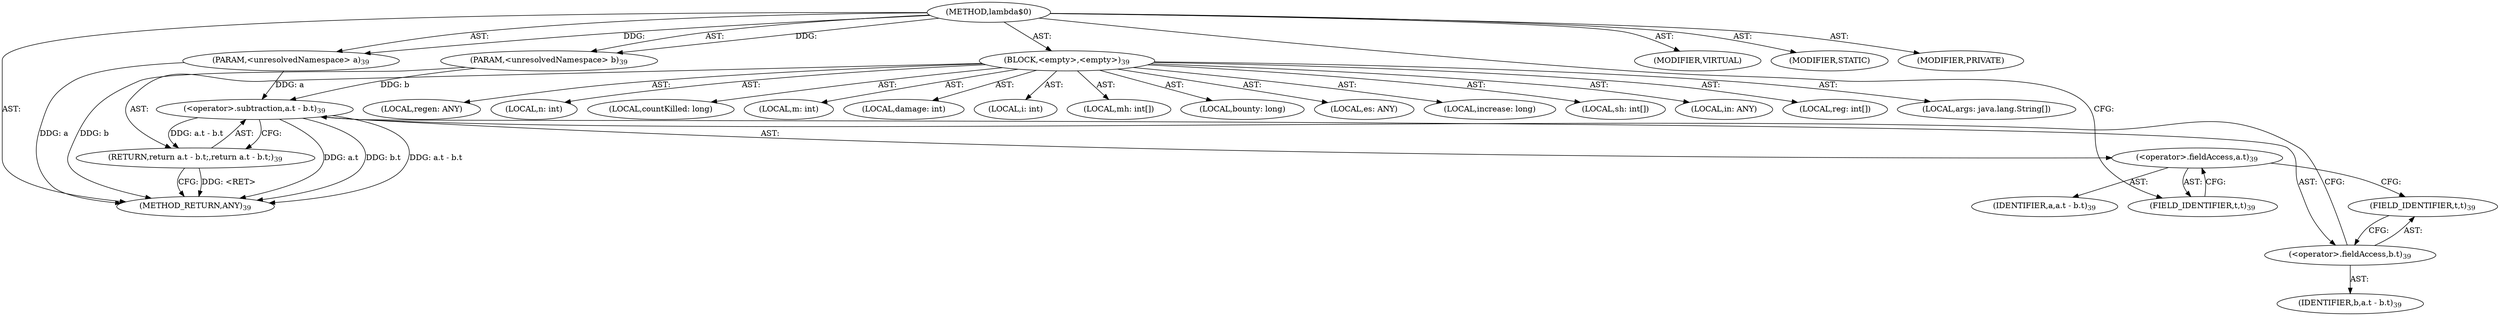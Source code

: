 digraph "lambda$0" {  
"474" [label = <(METHOD,lambda$0)> ]
"475" [label = <(PARAM,&lt;unresolvedNamespace&gt; a)<SUB>39</SUB>> ]
"476" [label = <(PARAM,&lt;unresolvedNamespace&gt; b)<SUB>39</SUB>> ]
"477" [label = <(BLOCK,&lt;empty&gt;,&lt;empty&gt;)<SUB>39</SUB>> ]
"478" [label = <(LOCAL,regen: ANY)> ]
"479" [label = <(LOCAL,n: int)> ]
"480" [label = <(LOCAL,countKilled: long)> ]
"481" [label = <(LOCAL,m: int)> ]
"482" [label = <(LOCAL,damage: int)> ]
"483" [label = <(LOCAL,i: int)> ]
"484" [label = <(LOCAL,mh: int[])> ]
"485" [label = <(LOCAL,bounty: long)> ]
"486" [label = <(LOCAL,es: ANY)> ]
"487" [label = <(LOCAL,increase: long)> ]
"488" [label = <(LOCAL,sh: int[])> ]
"489" [label = <(LOCAL,in: ANY)> ]
"490" [label = <(LOCAL,reg: int[])> ]
"491" [label = <(LOCAL,args: java.lang.String[])> ]
"492" [label = <(RETURN,return a.t - b.t;,return a.t - b.t;)<SUB>39</SUB>> ]
"493" [label = <(&lt;operator&gt;.subtraction,a.t - b.t)<SUB>39</SUB>> ]
"494" [label = <(&lt;operator&gt;.fieldAccess,a.t)<SUB>39</SUB>> ]
"495" [label = <(IDENTIFIER,a,a.t - b.t)<SUB>39</SUB>> ]
"496" [label = <(FIELD_IDENTIFIER,t,t)<SUB>39</SUB>> ]
"497" [label = <(&lt;operator&gt;.fieldAccess,b.t)<SUB>39</SUB>> ]
"498" [label = <(IDENTIFIER,b,a.t - b.t)<SUB>39</SUB>> ]
"499" [label = <(FIELD_IDENTIFIER,t,t)<SUB>39</SUB>> ]
"500" [label = <(METHOD_RETURN,ANY)<SUB>39</SUB>> ]
"501" [label = <(MODIFIER,VIRTUAL)> ]
"502" [label = <(MODIFIER,STATIC)> ]
"503" [label = <(MODIFIER,PRIVATE)> ]
  "474" -> "475"  [ label = "AST: "] 
  "474" -> "476"  [ label = "AST: "] 
  "474" -> "477"  [ label = "AST: "] 
  "474" -> "500"  [ label = "AST: "] 
  "474" -> "501"  [ label = "AST: "] 
  "474" -> "502"  [ label = "AST: "] 
  "474" -> "503"  [ label = "AST: "] 
  "477" -> "478"  [ label = "AST: "] 
  "477" -> "479"  [ label = "AST: "] 
  "477" -> "480"  [ label = "AST: "] 
  "477" -> "481"  [ label = "AST: "] 
  "477" -> "482"  [ label = "AST: "] 
  "477" -> "483"  [ label = "AST: "] 
  "477" -> "484"  [ label = "AST: "] 
  "477" -> "485"  [ label = "AST: "] 
  "477" -> "486"  [ label = "AST: "] 
  "477" -> "487"  [ label = "AST: "] 
  "477" -> "488"  [ label = "AST: "] 
  "477" -> "489"  [ label = "AST: "] 
  "477" -> "490"  [ label = "AST: "] 
  "477" -> "491"  [ label = "AST: "] 
  "477" -> "492"  [ label = "AST: "] 
  "492" -> "493"  [ label = "AST: "] 
  "493" -> "494"  [ label = "AST: "] 
  "493" -> "497"  [ label = "AST: "] 
  "494" -> "495"  [ label = "AST: "] 
  "494" -> "496"  [ label = "AST: "] 
  "497" -> "498"  [ label = "AST: "] 
  "497" -> "499"  [ label = "AST: "] 
  "492" -> "500"  [ label = "CFG: "] 
  "493" -> "492"  [ label = "CFG: "] 
  "494" -> "499"  [ label = "CFG: "] 
  "497" -> "493"  [ label = "CFG: "] 
  "496" -> "494"  [ label = "CFG: "] 
  "499" -> "497"  [ label = "CFG: "] 
  "474" -> "496"  [ label = "CFG: "] 
  "492" -> "500"  [ label = "DDG: &lt;RET&gt;"] 
  "475" -> "500"  [ label = "DDG: a"] 
  "476" -> "500"  [ label = "DDG: b"] 
  "493" -> "500"  [ label = "DDG: a.t"] 
  "493" -> "500"  [ label = "DDG: b.t"] 
  "493" -> "500"  [ label = "DDG: a.t - b.t"] 
  "474" -> "475"  [ label = "DDG: "] 
  "474" -> "476"  [ label = "DDG: "] 
  "493" -> "492"  [ label = "DDG: a.t - b.t"] 
  "475" -> "493"  [ label = "DDG: a"] 
  "476" -> "493"  [ label = "DDG: b"] 
}
